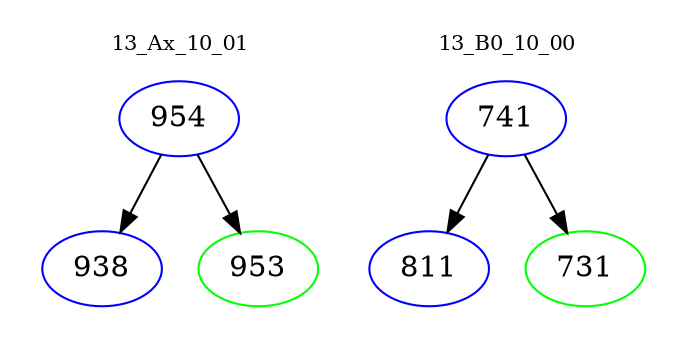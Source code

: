 digraph{
subgraph cluster_0 {
color = white
label = "13_Ax_10_01";
fontsize=10;
T0_954 [label="954", color="blue"]
T0_954 -> T0_938 [color="black"]
T0_938 [label="938", color="blue"]
T0_954 -> T0_953 [color="black"]
T0_953 [label="953", color="green"]
}
subgraph cluster_1 {
color = white
label = "13_B0_10_00";
fontsize=10;
T1_741 [label="741", color="blue"]
T1_741 -> T1_811 [color="black"]
T1_811 [label="811", color="blue"]
T1_741 -> T1_731 [color="black"]
T1_731 [label="731", color="green"]
}
}
